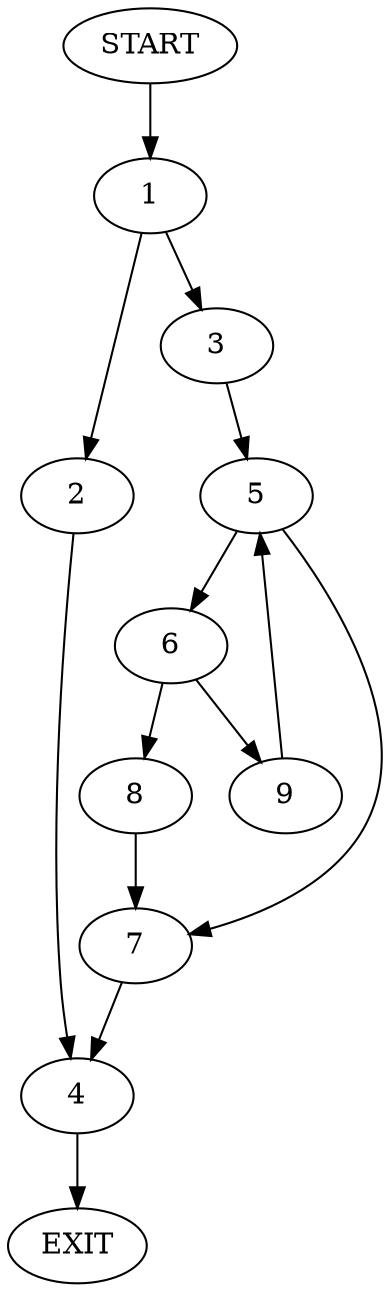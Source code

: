 digraph {
0 [label="START"]
10 [label="EXIT"]
0 -> 1
1 -> 2
1 -> 3
2 -> 4
3 -> 5
5 -> 6
5 -> 7
7 -> 4
6 -> 8
6 -> 9
8 -> 7
9 -> 5
4 -> 10
}
